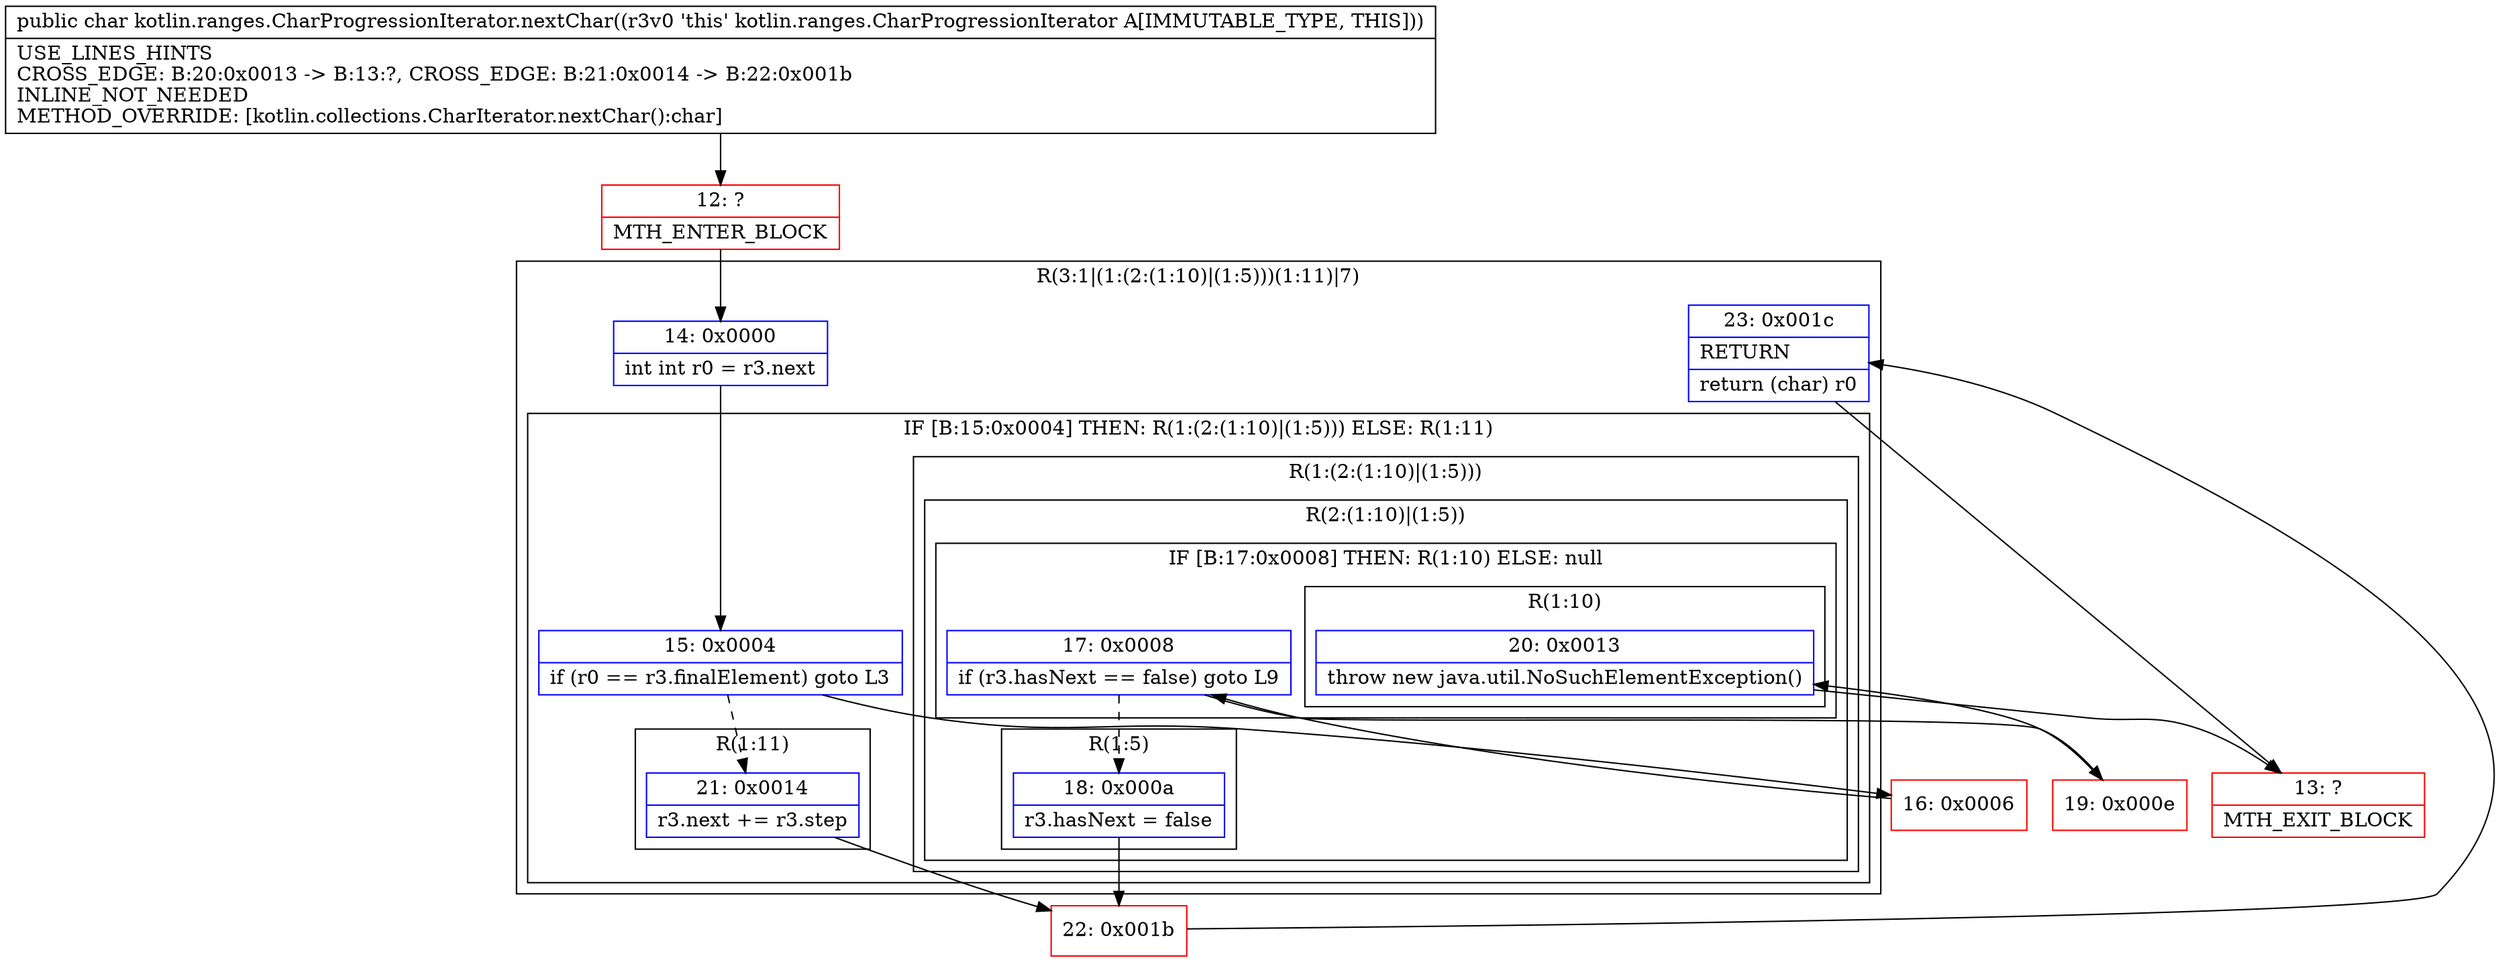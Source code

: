digraph "CFG forkotlin.ranges.CharProgressionIterator.nextChar()C" {
subgraph cluster_Region_362558049 {
label = "R(3:1|(1:(2:(1:10)|(1:5)))(1:11)|7)";
node [shape=record,color=blue];
Node_14 [shape=record,label="{14\:\ 0x0000|int int r0 = r3.next\l}"];
subgraph cluster_IfRegion_672379230 {
label = "IF [B:15:0x0004] THEN: R(1:(2:(1:10)|(1:5))) ELSE: R(1:11)";
node [shape=record,color=blue];
Node_15 [shape=record,label="{15\:\ 0x0004|if (r0 == r3.finalElement) goto L3\l}"];
subgraph cluster_Region_396336498 {
label = "R(1:(2:(1:10)|(1:5)))";
node [shape=record,color=blue];
subgraph cluster_Region_582174622 {
label = "R(2:(1:10)|(1:5))";
node [shape=record,color=blue];
subgraph cluster_IfRegion_802528075 {
label = "IF [B:17:0x0008] THEN: R(1:10) ELSE: null";
node [shape=record,color=blue];
Node_17 [shape=record,label="{17\:\ 0x0008|if (r3.hasNext == false) goto L9\l}"];
subgraph cluster_Region_1767195880 {
label = "R(1:10)";
node [shape=record,color=blue];
Node_20 [shape=record,label="{20\:\ 0x0013|throw new java.util.NoSuchElementException()\l}"];
}
}
subgraph cluster_Region_46801085 {
label = "R(1:5)";
node [shape=record,color=blue];
Node_18 [shape=record,label="{18\:\ 0x000a|r3.hasNext = false\l}"];
}
}
}
subgraph cluster_Region_981276877 {
label = "R(1:11)";
node [shape=record,color=blue];
Node_21 [shape=record,label="{21\:\ 0x0014|r3.next += r3.step\l}"];
}
}
Node_23 [shape=record,label="{23\:\ 0x001c|RETURN\l|return (char) r0\l}"];
}
Node_12 [shape=record,color=red,label="{12\:\ ?|MTH_ENTER_BLOCK\l}"];
Node_16 [shape=record,color=red,label="{16\:\ 0x0006}"];
Node_22 [shape=record,color=red,label="{22\:\ 0x001b}"];
Node_13 [shape=record,color=red,label="{13\:\ ?|MTH_EXIT_BLOCK\l}"];
Node_19 [shape=record,color=red,label="{19\:\ 0x000e}"];
MethodNode[shape=record,label="{public char kotlin.ranges.CharProgressionIterator.nextChar((r3v0 'this' kotlin.ranges.CharProgressionIterator A[IMMUTABLE_TYPE, THIS]))  | USE_LINES_HINTS\lCROSS_EDGE: B:20:0x0013 \-\> B:13:?, CROSS_EDGE: B:21:0x0014 \-\> B:22:0x001b\lINLINE_NOT_NEEDED\lMETHOD_OVERRIDE: [kotlin.collections.CharIterator.nextChar():char]\l}"];
MethodNode -> Node_12;Node_14 -> Node_15;
Node_15 -> Node_16;
Node_15 -> Node_21[style=dashed];
Node_17 -> Node_18[style=dashed];
Node_17 -> Node_19;
Node_20 -> Node_13;
Node_18 -> Node_22;
Node_21 -> Node_22;
Node_23 -> Node_13;
Node_12 -> Node_14;
Node_16 -> Node_17;
Node_22 -> Node_23;
Node_19 -> Node_20;
}

